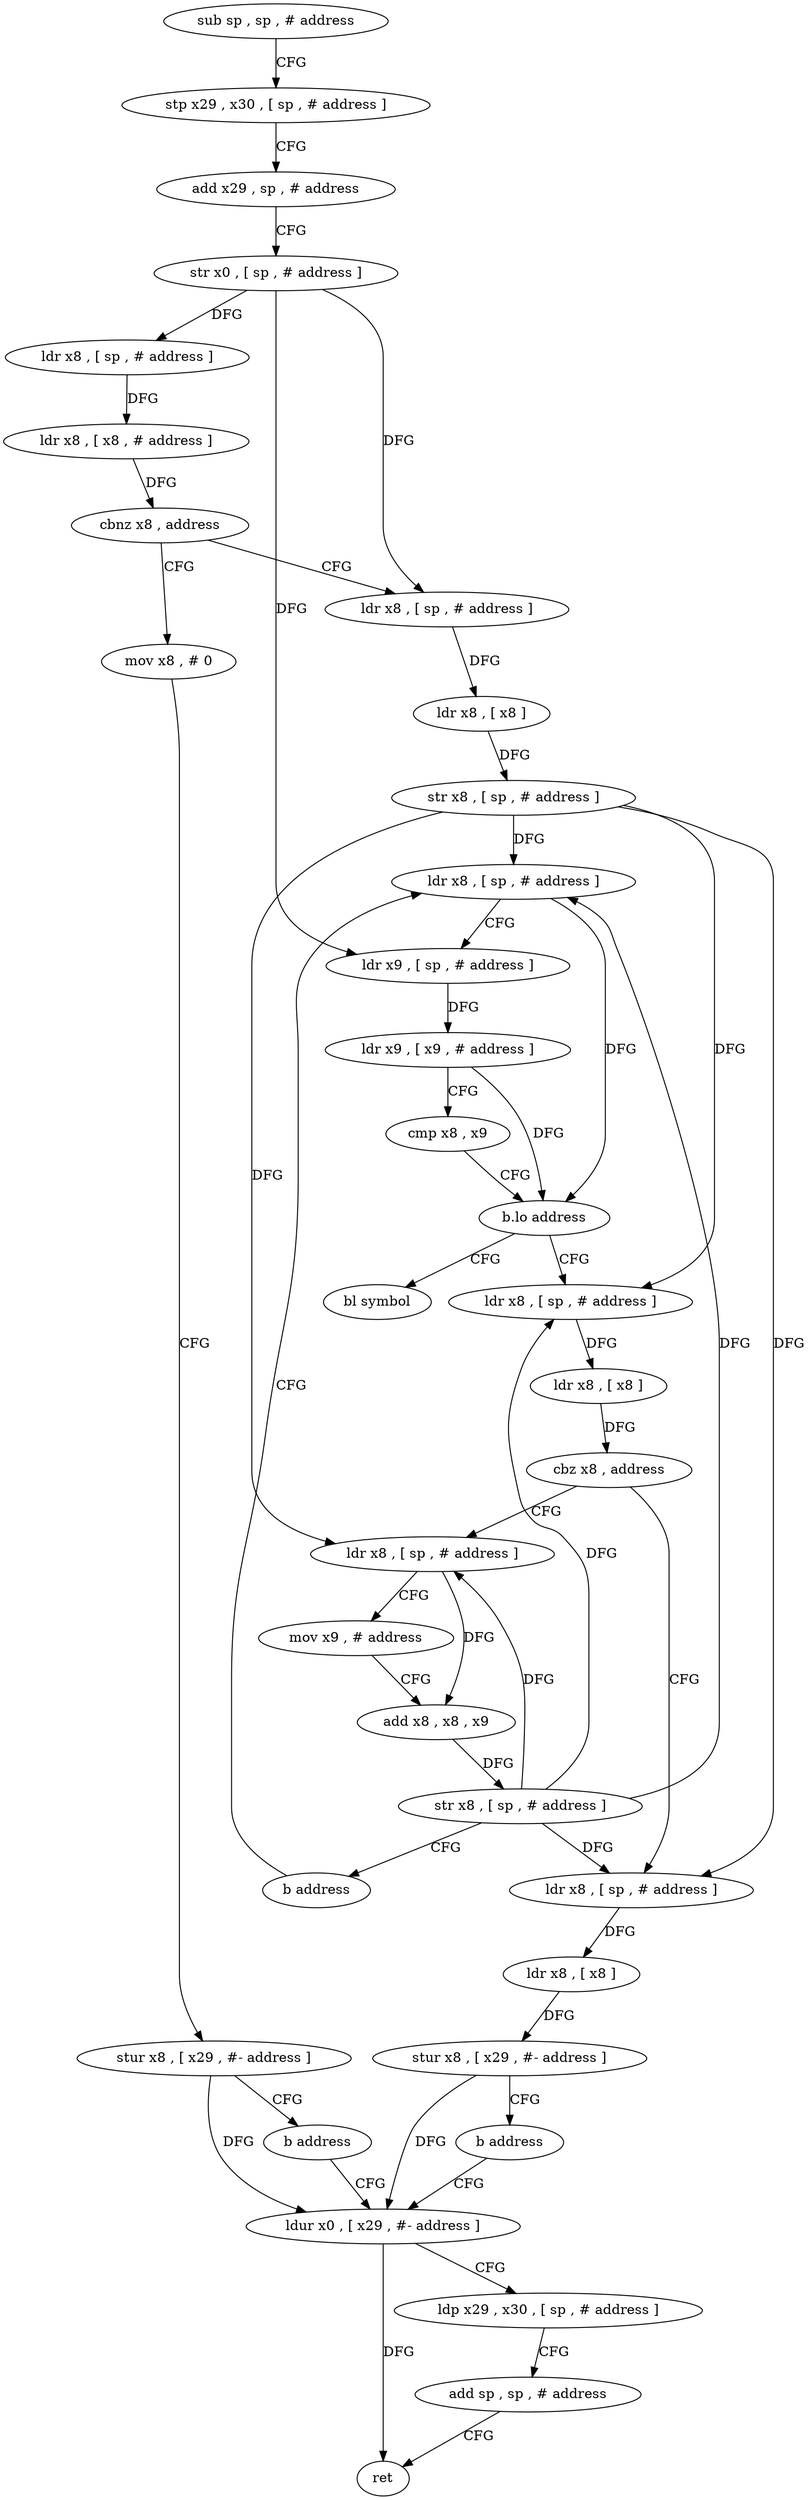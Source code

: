 digraph "func" {
"4232712" [label = "sub sp , sp , # address" ]
"4232716" [label = "stp x29 , x30 , [ sp , # address ]" ]
"4232720" [label = "add x29 , sp , # address" ]
"4232724" [label = "str x0 , [ sp , # address ]" ]
"4232728" [label = "ldr x8 , [ sp , # address ]" ]
"4232732" [label = "ldr x8 , [ x8 , # address ]" ]
"4232736" [label = "cbnz x8 , address" ]
"4232752" [label = "ldr x8 , [ sp , # address ]" ]
"4232740" [label = "mov x8 , # 0" ]
"4232756" [label = "ldr x8 , [ x8 ]" ]
"4232760" [label = "str x8 , [ sp , # address ]" ]
"4232764" [label = "ldr x8 , [ sp , # address ]" ]
"4232744" [label = "stur x8 , [ x29 , #- address ]" ]
"4232748" [label = "b address" ]
"4232836" [label = "ldur x0 , [ x29 , #- address ]" ]
"4232788" [label = "ldr x8 , [ sp , # address ]" ]
"4232792" [label = "ldr x8 , [ x8 ]" ]
"4232796" [label = "cbz x8 , address" ]
"4232816" [label = "ldr x8 , [ sp , # address ]" ]
"4232800" [label = "ldr x8 , [ sp , # address ]" ]
"4232784" [label = "bl symbol" ]
"4232840" [label = "ldp x29 , x30 , [ sp , # address ]" ]
"4232844" [label = "add sp , sp , # address" ]
"4232848" [label = "ret" ]
"4232820" [label = "mov x9 , # address" ]
"4232824" [label = "add x8 , x8 , x9" ]
"4232828" [label = "str x8 , [ sp , # address ]" ]
"4232832" [label = "b address" ]
"4232804" [label = "ldr x8 , [ x8 ]" ]
"4232808" [label = "stur x8 , [ x29 , #- address ]" ]
"4232812" [label = "b address" ]
"4232768" [label = "ldr x9 , [ sp , # address ]" ]
"4232772" [label = "ldr x9 , [ x9 , # address ]" ]
"4232776" [label = "cmp x8 , x9" ]
"4232780" [label = "b.lo address" ]
"4232712" -> "4232716" [ label = "CFG" ]
"4232716" -> "4232720" [ label = "CFG" ]
"4232720" -> "4232724" [ label = "CFG" ]
"4232724" -> "4232728" [ label = "DFG" ]
"4232724" -> "4232752" [ label = "DFG" ]
"4232724" -> "4232768" [ label = "DFG" ]
"4232728" -> "4232732" [ label = "DFG" ]
"4232732" -> "4232736" [ label = "DFG" ]
"4232736" -> "4232752" [ label = "CFG" ]
"4232736" -> "4232740" [ label = "CFG" ]
"4232752" -> "4232756" [ label = "DFG" ]
"4232740" -> "4232744" [ label = "CFG" ]
"4232756" -> "4232760" [ label = "DFG" ]
"4232760" -> "4232764" [ label = "DFG" ]
"4232760" -> "4232788" [ label = "DFG" ]
"4232760" -> "4232816" [ label = "DFG" ]
"4232760" -> "4232800" [ label = "DFG" ]
"4232764" -> "4232768" [ label = "CFG" ]
"4232764" -> "4232780" [ label = "DFG" ]
"4232744" -> "4232748" [ label = "CFG" ]
"4232744" -> "4232836" [ label = "DFG" ]
"4232748" -> "4232836" [ label = "CFG" ]
"4232836" -> "4232840" [ label = "CFG" ]
"4232836" -> "4232848" [ label = "DFG" ]
"4232788" -> "4232792" [ label = "DFG" ]
"4232792" -> "4232796" [ label = "DFG" ]
"4232796" -> "4232816" [ label = "CFG" ]
"4232796" -> "4232800" [ label = "CFG" ]
"4232816" -> "4232820" [ label = "CFG" ]
"4232816" -> "4232824" [ label = "DFG" ]
"4232800" -> "4232804" [ label = "DFG" ]
"4232840" -> "4232844" [ label = "CFG" ]
"4232844" -> "4232848" [ label = "CFG" ]
"4232820" -> "4232824" [ label = "CFG" ]
"4232824" -> "4232828" [ label = "DFG" ]
"4232828" -> "4232832" [ label = "CFG" ]
"4232828" -> "4232764" [ label = "DFG" ]
"4232828" -> "4232788" [ label = "DFG" ]
"4232828" -> "4232816" [ label = "DFG" ]
"4232828" -> "4232800" [ label = "DFG" ]
"4232832" -> "4232764" [ label = "CFG" ]
"4232804" -> "4232808" [ label = "DFG" ]
"4232808" -> "4232812" [ label = "CFG" ]
"4232808" -> "4232836" [ label = "DFG" ]
"4232812" -> "4232836" [ label = "CFG" ]
"4232768" -> "4232772" [ label = "DFG" ]
"4232772" -> "4232776" [ label = "CFG" ]
"4232772" -> "4232780" [ label = "DFG" ]
"4232776" -> "4232780" [ label = "CFG" ]
"4232780" -> "4232788" [ label = "CFG" ]
"4232780" -> "4232784" [ label = "CFG" ]
}
